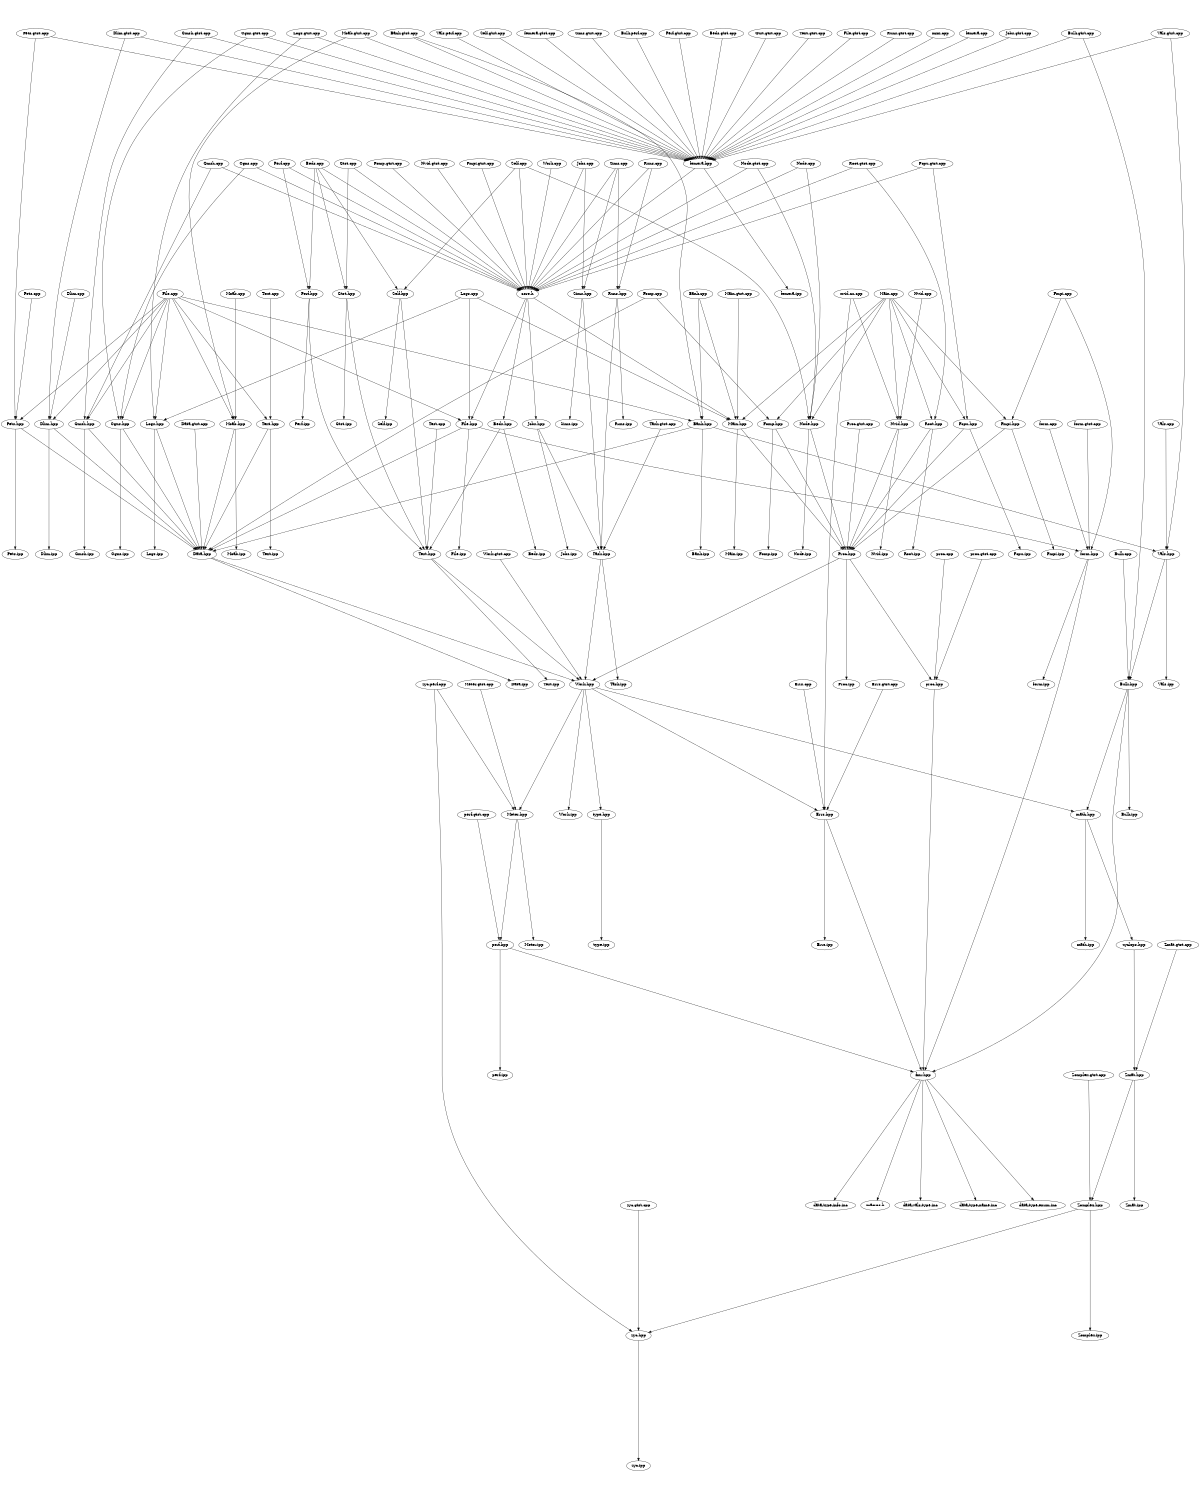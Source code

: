 digraph "source tree" {
    overlap=scale;
    size="8,10";
    ratio="fill";
    fontsize="16";
    fontname="Helvetica";
	clusterrank="local";
	"Fcpu.gtst.cpp" -> "core.h"
	"Self.hpp" -> "Self.ipp"
	"Meter.hpp" -> "Meter.ipp"
	"Pets.hpp" -> "Data.hpp"
	"Dlim.hpp" -> "Data.hpp"
	"Perf.cpp" -> "Perf.hpp"
	"core.h" -> "File.hpp"
	"Dlim.gtst.cpp" -> "femera.hpp"
	"Jobs.cpp" -> "core.h"
	"Node.gtst.cpp" -> "Node.hpp"
	"zyc.perf.cpp" -> "zyc.hpp"
	"Vals.hpp" -> "Vals.ipp"
	"Perf.hpp" -> "Test.hpp"
	"Zomplex.hpp" -> "zyc.hpp"
	"Fomp.cpp" -> "Data.hpp"
	"Gmsh.hpp" -> "Data.hpp"
	"math.hpp" -> "zyclops.hpp"
	"Node.cpp" -> "Node.hpp"
	"Beds.hpp" -> "Beds.ipp"
	"zyclops.hpp" -> "Zmat.hpp"
	"mini.cpp" -> "femera.hpp"
	"femera.cpp" -> "femera.hpp"
	"Meter.hpp" -> "perf.hpp"
	"Vals.hpp" -> "Bulk.hpp"
	"Main.gtst.cpp" -> "Main.hpp"
	"Jobs.gtst.cpp" -> "femera.hpp"
	"Zomplex.gtst.cpp" -> "Zomplex.hpp"
	"Cgns.hpp" -> "Cgns.ipp"
	"Logs.cpp" -> "File.hpp"
	"Fmpi.cpp" -> "Fmpi.hpp"
	"Bulk.hpp" -> "Bulk.ipp"
	"Proc.gtst.cpp" -> "Proc.hpp"
	"Jobs.hpp" -> "Jobs.ipp"
	"Beds.cpp" -> "Gtst.hpp"
	"Jobs.cpp" -> "Sims.hpp"
	"zyc.perf.cpp" -> "Meter.hpp"
	"femera.hpp" -> "core.h"
	"Gtst.cpp" -> "Gtst.hpp"
	"fmr.hpp" -> "macros.h"
	"proc.cpp" -> "proc.hpp"
	"Main.hpp" -> "Main.ipp"
	"Errs.cpp" -> "Errs.hpp"
	"nvid.cu.cpp" -> "Errs.hpp"
	"Vals.perf.cpp" -> "femera.hpp"
	"Sims.cpp" -> "core.h"
	"Cgns.gtst.cpp" -> "Cgns.hpp"
	"Zmat.gtst.cpp" -> "Zmat.hpp"
	"Gtst.hpp" -> "Test.hpp"
	"Sims.cpp" -> "Runs.hpp"
	"Root.gtst.cpp" -> "Root.hpp"
	"Main.cpp" -> "Main.hpp"
	"Gmsh.cpp" -> "core.h"
	"Proc.hpp" -> "Proc.ipp"
	"Fmpi.gtst.cpp" -> "core.h"
	"Pets.gtst.cpp" -> "femera.hpp"
	"Main.cpp" -> "Fmpi.hpp"
	"Meter.gtst.cpp" -> "Meter.hpp"
	"Runs.cpp" -> "Runs.hpp"
	"File.cpp" -> "Logs.hpp"
	"math.hpp" -> "math.ipp"
	"Perf.hpp" -> "Perf.ipp"
	"Bank.gtst.cpp" -> "femera.hpp"
	"Logs.hpp" -> "Data.hpp"
	"type.hpp" -> "type.ipp"
	"Zmat.hpp" -> "Zmat.ipp"
	"Bank.hpp" -> "Vals.hpp"
	"Vals.gtst.cpp" -> "Vals.hpp"
	"Self.cpp" -> "core.h"
	"Runs.hpp" -> "Runs.ipp"
	"Sims.hpp" -> "Sims.ipp"
	"Self.gtst.cpp" -> "femera.hpp"
	"Work.hpp" -> "math.hpp"
	"Fcpu.gtst.cpp" -> "Fcpu.hpp"
	"Test.cpp" -> "Test.hpp"
	"Node.hpp" -> "Node.ipp"
	"zyc.gtst.cpp" -> "zyc.hpp"
	"Moab.gtst.cpp" -> "femera.hpp"
	"form.cpp" -> "form.hpp"
	"femera.gtst.cpp" -> "femera.hpp"
	"Beds.cpp" -> "Perf.hpp"
	"zyc.hpp" -> "zyc.ipp"
	"Pets.hpp" -> "Pets.ipp"
	"Logs.cpp" -> "Main.hpp"
	"Test.hpp" -> "Work.hpp"
	"Main.cpp" -> "Fomp.hpp"
	"form.gtst.cpp" -> "form.hpp"
	"Fcpu.hpp" -> "Fcpu.ipp"
	"Fmpi.hpp" -> "Fmpi.ipp"
	"Cgns.cpp" -> "core.h"
	"Dlim.cpp" -> "Dlim.hpp"
	"Dlim.gtst.cpp" -> "Dlim.hpp"
	"Node.gtst.cpp" -> "core.h"
	"Proc.hpp" -> "Work.hpp"
	"File.cpp" -> "Pets.hpp"
	"Fmpi.hpp" -> "Proc.hpp"
	"Logs.gtst.cpp" -> "femera.hpp"
	"Fmpi.cpp" -> "form.hpp"
	"Gmsh.cpp" -> "Gmsh.hpp"
	"File.cpp" -> "Bank.hpp"
	"femera.hpp" -> "femera.ipp"
	"Beds.cpp" -> "core.h"
	"Moab.hpp" -> "Data.hpp"
	"Beds.cpp" -> "Self.hpp"
	"Text.cpp" -> "Text.hpp"
	"Bulk.gtst.cpp" -> "femera.hpp"
	"core.h" -> "Jobs.hpp"
	"Text.hpp" -> "Data.hpp"
	"Work.cpp" -> "core.h"
	"Sims.gtst.cpp" -> "femera.hpp"
	"Bulk.hpp" -> "fmr.hpp"
	"Bulk.perf.cpp" -> "femera.hpp"
	"Sims.cpp" -> "Sims.hpp"
	"Bank.hpp" -> "Bank.ipp"
	"File.cpp" -> "Dlim.hpp"
	"fmr.hpp" -> "data-vals-type.inc"
	"Perf.gtst.cpp" -> "femera.hpp"
	"Fomp.cpp" -> "Fomp.hpp"
	"Cgns.hpp" -> "Data.hpp"
	"Self.cpp" -> "Self.hpp"
	"Work.hpp" -> "Meter.hpp"
	"Gtst.hpp" -> "Gtst.ipp"
	"Data.hpp" -> "Data.ipp"
	"Moab.gtst.cpp" -> "Moab.hpp"
	"Main.cpp" -> "Node.hpp"
	"fmr.hpp" -> "data-type-name.inc"
	"Work.hpp" -> "Errs.hpp"
	"Pets.cpp" -> "Pets.hpp"
	"Vals.cpp" -> "Vals.hpp"
	"Perf.cpp" -> "core.h"
	"Dlim.hpp" -> "Dlim.ipp"
	"Gmsh.gtst.cpp" -> "femera.hpp"
	"Beds.gtst.cpp" -> "femera.hpp"
	"Gtst.gtst.cpp" -> "femera.hpp"
	"form.hpp" -> "form.ipp"
	"Zmat.hpp" -> "Zomplex.hpp"
	"Task.hpp" -> "Work.hpp"
	"Main.cpp" -> "Root.hpp"
	"Proc.hpp" -> "proc.hpp"
	"Gmsh.gtst.cpp" -> "Gmsh.hpp"
	"Task.hpp" -> "Task.ipp"
	"Root.gtst.cpp" -> "core.h"
	"Errs.hpp" -> "Errs.ipp"
	"Pets.gtst.cpp" -> "Pets.hpp"
	"Root.hpp" -> "Root.ipp"
	"Task.gtst.cpp" -> "Task.hpp"
	"Data.hpp" -> "Work.hpp"
	"proc.hpp" -> "fmr.hpp"
	"Gtst.cpp" -> "core.h"
	"Beds.hpp" -> "Test.hpp"
	"File.hpp" -> "Data.hpp"
	"Cgns.cpp" -> "Cgns.hpp"
	"File.cpp" -> "File.hpp"
	"File.cpp" -> "Moab.hpp"
	"Runs.hpp" -> "Task.hpp"
	"Sims.hpp" -> "Task.hpp"
	"Self.hpp" -> "Test.hpp"
	"perf.gtst.cpp" -> "perf.hpp"
	"Bank.gtst.cpp" -> "Bank.hpp"
	"Fomp.gtst.cpp" -> "core.h"
	"Bank.cpp" -> "Main.hpp"
	"File.cpp" -> "Gmsh.hpp"
	"Zomplex.hpp" -> "Zomplex.ipp"
	"Bulk.cpp" -> "Bulk.hpp"
	"Bulk.gtst.cpp" -> "Bulk.hpp"
	"core.h" -> "Beds.hpp"
	"Fcpu.hpp" -> "Proc.hpp"
	"Nvid.gtst.cpp" -> "core.h"
	"Main.hpp" -> "Proc.hpp"
	"File.cpp" -> "Text.hpp"
	"Jobs.hpp" -> "Task.hpp"
	"fmr.hpp" -> "data-type-enum.inc"
	"Work.hpp" -> "Work.ipp"
	"Work.hpp" -> "type.hpp"
	"Logs.gtst.cpp" -> "Logs.hpp"
	"Bank.cpp" -> "Bank.hpp"
	"Nvid.cpp" -> "Nvid.hpp"
	"Main.cpp" -> "Fcpu.hpp"
	"Fomp.hpp" -> "Proc.hpp"
	"Moab.hpp" -> "Moab.ipp"
	"Nvid.hpp" -> "Nvid.ipp"
	"Test.hpp" -> "Test.ipp"
	"Nvid.hpp" -> "Proc.hpp"
	"Gmsh.hpp" -> "Gmsh.ipp"
	"Node.cpp" -> "core.h"
	"Main.cpp" -> "Nvid.hpp"
	"Text.hpp" -> "Text.ipp"
	"core.h" -> "Main.hpp"
	"perf.hpp" -> "perf.ipp"
	"Logs.hpp" -> "Logs.ipp"
	"Runs.cpp" -> "core.h"
	"Errs.hpp" -> "fmr.hpp"
	"Bank.hpp" -> "Data.hpp"
	"Data.gtst.cpp" -> "Data.hpp"
	"Moab.cpp" -> "Moab.hpp"
	"Self.cpp" -> "Node.hpp"
	"perf.hpp" -> "fmr.hpp"
	"File.hpp" -> "form.hpp"
	"Node.hpp" -> "Proc.hpp"
	"proc.gtst.cpp" -> "proc.hpp"
	"Cgns.gtst.cpp" -> "femera.hpp"
	"File.hpp" -> "File.ipp"
	"File.cpp" -> "Cgns.hpp"
	"Work.gtst.cpp" -> "Work.hpp"
	"Text.gtst.cpp" -> "femera.hpp"
	"Root.hpp" -> "Proc.hpp"
	"fmr.hpp" -> "data-type-info.inc"
	"Bulk.hpp" -> "math.hpp"
	"nvid.cu.cpp" -> "Nvid.hpp"
	"Vals.gtst.cpp" -> "femera.hpp"
	"Logs.cpp" -> "Logs.hpp"
	"form.hpp" -> "fmr.hpp"
	"File.gtst.cpp" -> "femera.hpp"
	"Runs.gtst.cpp" -> "femera.hpp"
	"Fomp.hpp" -> "Fomp.ipp"
	"Errs.gtst.cpp" -> "Errs.hpp"
}
